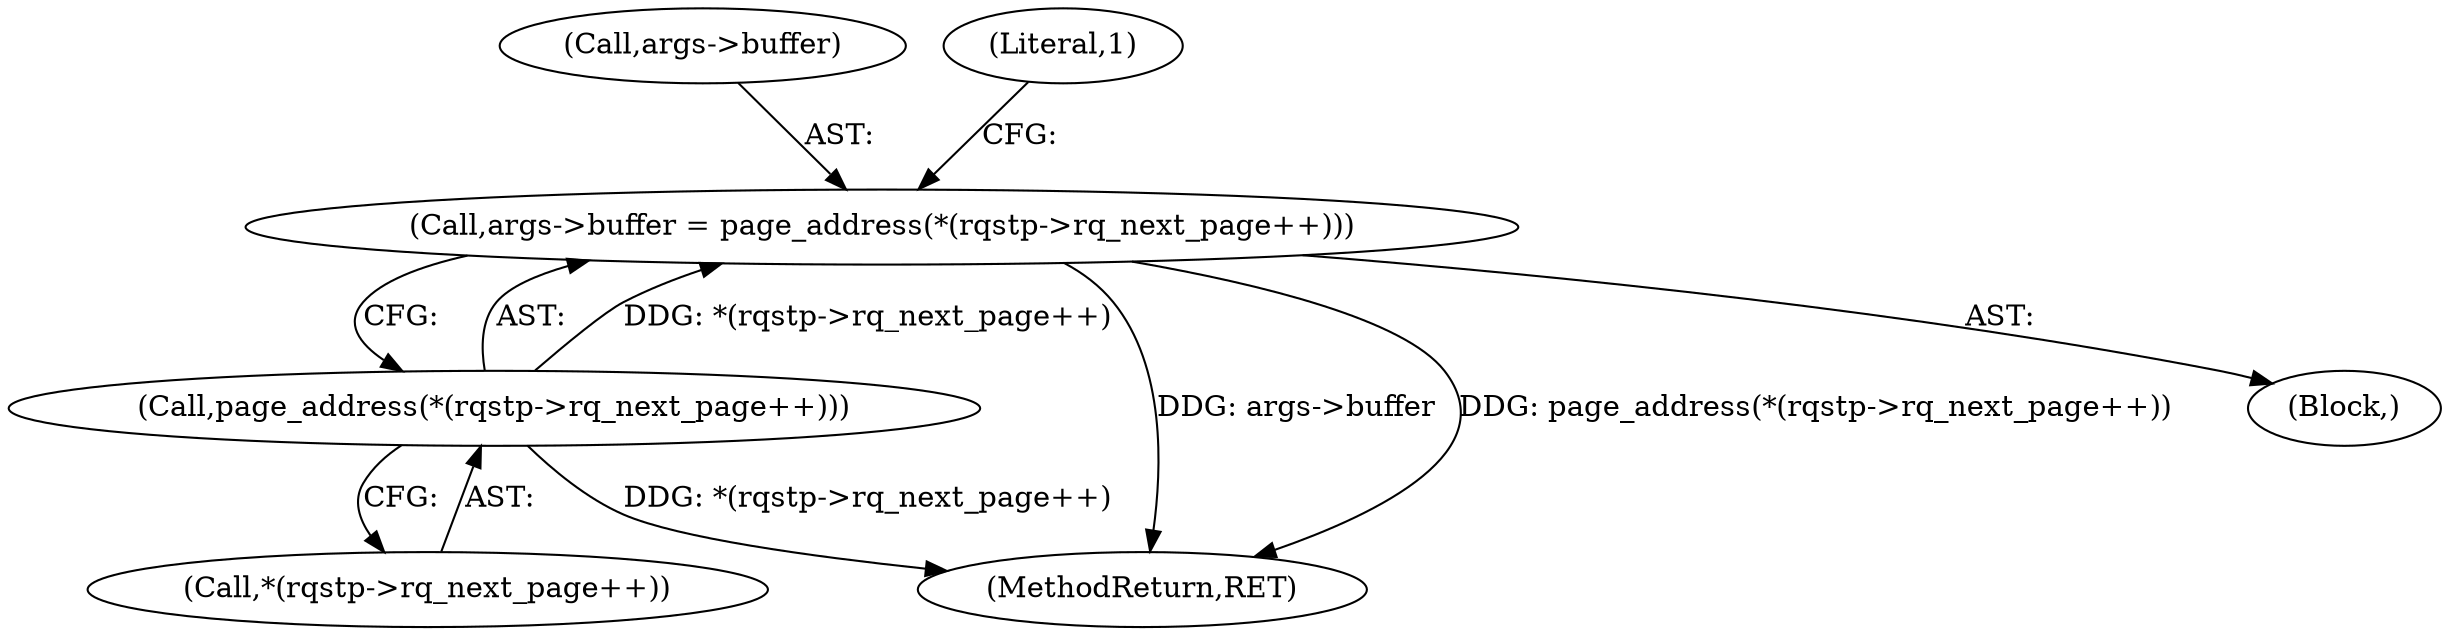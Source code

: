 digraph "0_linux_c70422f760c120480fee4de6c38804c72aa26bc1_8@pointer" {
"1000125" [label="(Call,args->buffer = page_address(*(rqstp->rq_next_page++)))"];
"1000129" [label="(Call,page_address(*(rqstp->rq_next_page++)))"];
"1000129" [label="(Call,page_address(*(rqstp->rq_next_page++)))"];
"1000126" [label="(Call,args->buffer)"];
"1000137" [label="(MethodReturn,RET)"];
"1000125" [label="(Call,args->buffer = page_address(*(rqstp->rq_next_page++)))"];
"1000136" [label="(Literal,1)"];
"1000130" [label="(Call,*(rqstp->rq_next_page++))"];
"1000104" [label="(Block,)"];
"1000125" -> "1000104"  [label="AST: "];
"1000125" -> "1000129"  [label="CFG: "];
"1000126" -> "1000125"  [label="AST: "];
"1000129" -> "1000125"  [label="AST: "];
"1000136" -> "1000125"  [label="CFG: "];
"1000125" -> "1000137"  [label="DDG: args->buffer"];
"1000125" -> "1000137"  [label="DDG: page_address(*(rqstp->rq_next_page++))"];
"1000129" -> "1000125"  [label="DDG: *(rqstp->rq_next_page++)"];
"1000129" -> "1000130"  [label="CFG: "];
"1000130" -> "1000129"  [label="AST: "];
"1000129" -> "1000137"  [label="DDG: *(rqstp->rq_next_page++)"];
}
